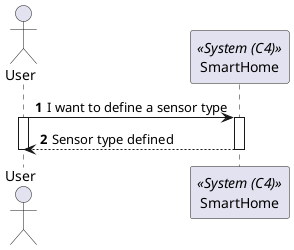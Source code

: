 @startuml
'https://plantuml.com/sequence-diagram

!pragma layout smetana

autonumber

actor "User" as User
participant "SmartHome" as SH<<System (C4)>>

User -> SH : I want to define a sensor type
activate SH
activate User

SH --> User : Sensor type defined
deactivate SH
deactivate User

@enduml